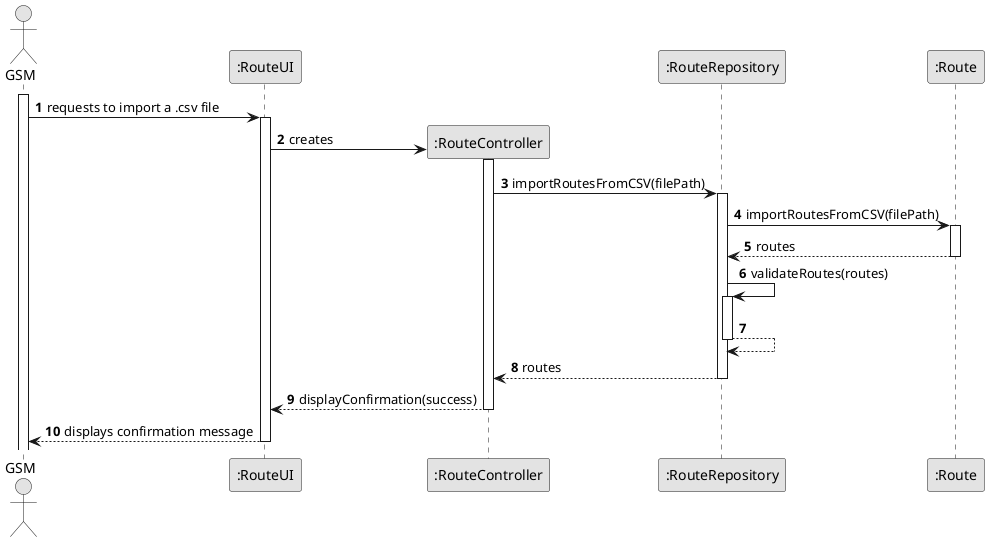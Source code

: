 @startuml
skinparam monochrome true
skinparam packageStyle rectangle
skinparam shadowing false

autonumber

'hide footbox
actor "GSM" as GSM
participant ":RouteUI" as UI
participant ":RouteController" as CTR
participant ":RouteRepository" as Repository
participant ":Route" as Importer

activate GSM

GSM -> UI : requests to import a .csv file
activate UI

UI -> CTR ** : creates
activate CTR

CTR -> Repository : importRoutesFromCSV(filePath)
activate Repository

    Repository -> Importer: importRoutesFromCSV(filePath)
    activate Importer

    Importer --> Repository: routes
    deactivate Importer


Repository -> Repository: validateRoutes(routes)
activate Repository

    Repository --> Repository
    deactivate Repository

Repository --> CTR : routes
deactivate Repository

CTR --> UI : displayConfirmation(success)
deactivate CTR

UI --> GSM : displays confirmation message
deactivate UI

@enduml


